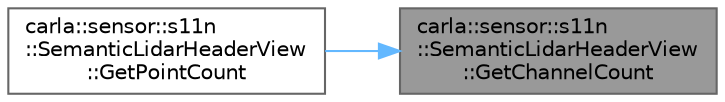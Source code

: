 digraph "carla::sensor::s11n::SemanticLidarHeaderView::GetChannelCount"
{
 // INTERACTIVE_SVG=YES
 // LATEX_PDF_SIZE
  bgcolor="transparent";
  edge [fontname=Helvetica,fontsize=10,labelfontname=Helvetica,labelfontsize=10];
  node [fontname=Helvetica,fontsize=10,shape=box,height=0.2,width=0.4];
  rankdir="RL";
  Node1 [id="Node000001",label="carla::sensor::s11n\l::SemanticLidarHeaderView\l::GetChannelCount",height=0.2,width=0.4,color="gray40", fillcolor="grey60", style="filled", fontcolor="black",tooltip=" "];
  Node1 -> Node2 [id="edge1_Node000001_Node000002",dir="back",color="steelblue1",style="solid",tooltip=" "];
  Node2 [id="Node000002",label="carla::sensor::s11n\l::SemanticLidarHeaderView\l::GetPointCount",height=0.2,width=0.4,color="grey40", fillcolor="white", style="filled",URL="$df/d52/classcarla_1_1sensor_1_1s11n_1_1SemanticLidarHeaderView.html#a9ecb22a9771787700946c3c53c5f8970",tooltip=" "];
}
